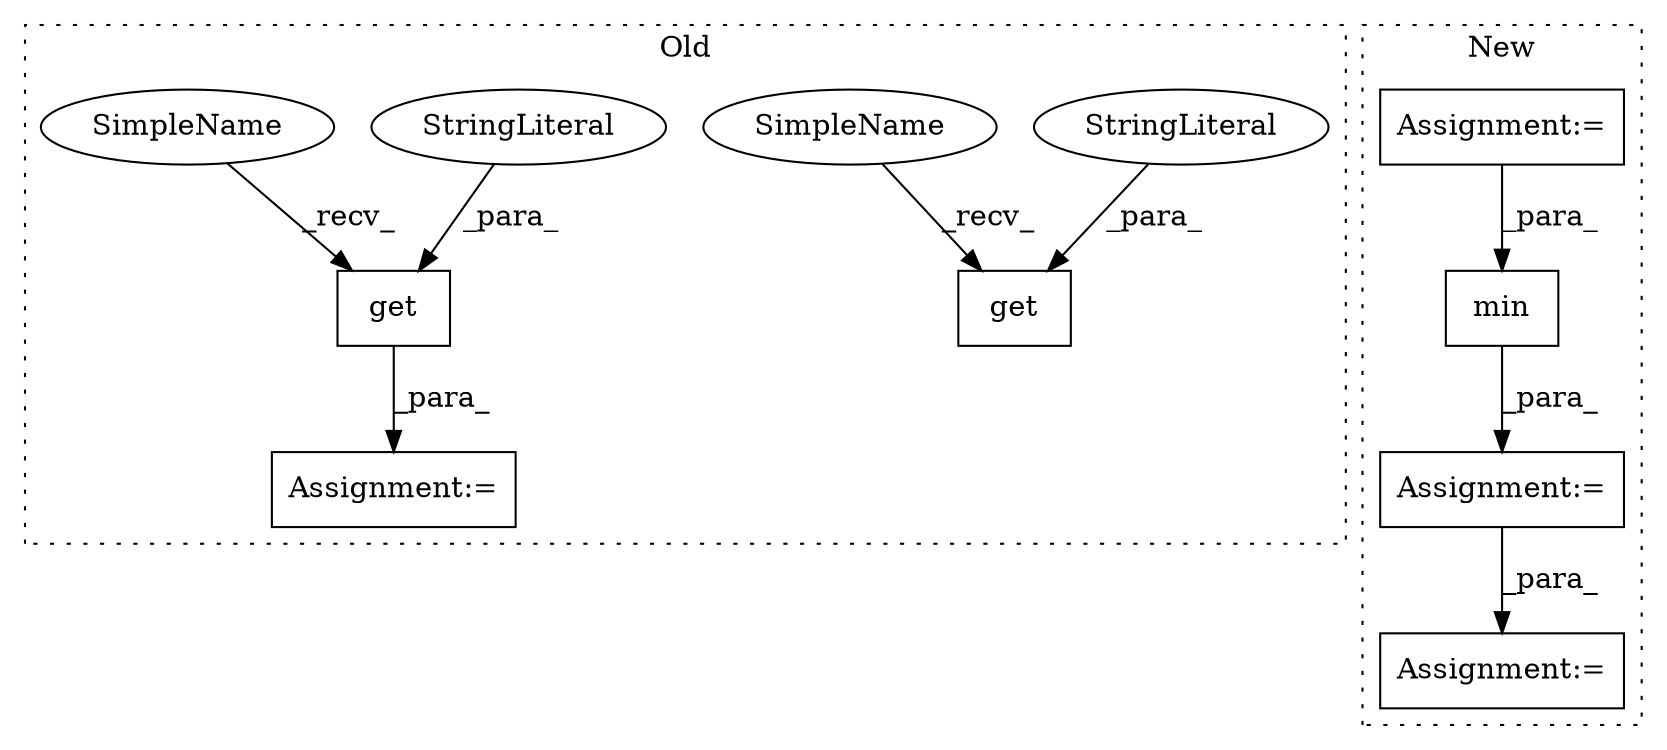 digraph G {
subgraph cluster0 {
1 [label="get" a="32" s="9765,9777" l="4,1" shape="box"];
4 [label="StringLiteral" a="45" s="9769" l="8" shape="ellipse"];
6 [label="get" a="32" s="9998,10005" l="4,1" shape="box"];
7 [label="StringLiteral" a="45" s="10002" l="3" shape="ellipse"];
8 [label="Assignment:=" a="7" s="9752" l="2" shape="box"];
10 [label="SimpleName" a="42" s="9988" l="9" shape="ellipse"];
11 [label="SimpleName" a="42" s="9755" l="9" shape="ellipse"];
label = "Old";
style="dotted";
}
subgraph cluster1 {
2 [label="min" a="32" s="9840,9845" l="4,1" shape="box"];
3 [label="Assignment:=" a="7" s="9905" l="1" shape="box"];
5 [label="Assignment:=" a="7" s="9770" l="2" shape="box"];
9 [label="Assignment:=" a="7" s="9832" l="2" shape="box"];
label = "New";
style="dotted";
}
1 -> 8 [label="_para_"];
2 -> 9 [label="_para_"];
4 -> 1 [label="_para_"];
5 -> 2 [label="_para_"];
7 -> 6 [label="_para_"];
9 -> 3 [label="_para_"];
10 -> 6 [label="_recv_"];
11 -> 1 [label="_recv_"];
}